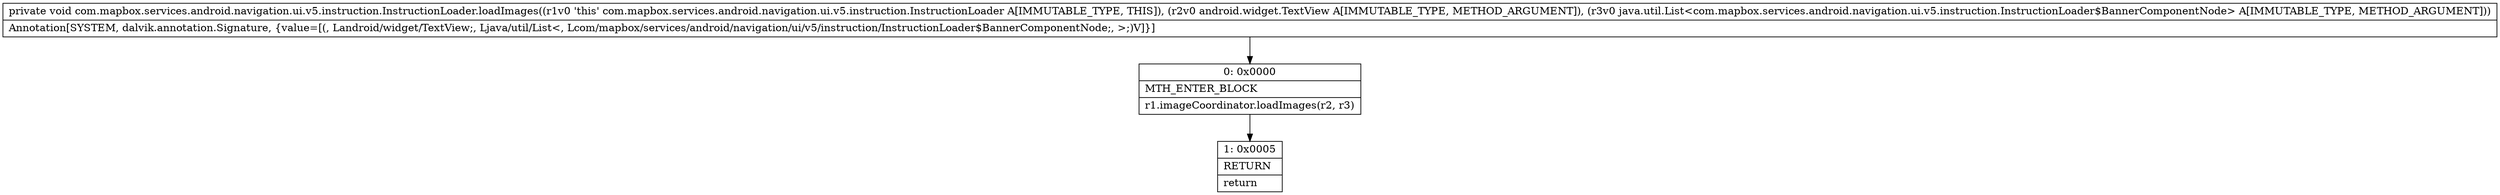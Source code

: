 digraph "CFG forcom.mapbox.services.android.navigation.ui.v5.instruction.InstructionLoader.loadImages(Landroid\/widget\/TextView;Ljava\/util\/List;)V" {
Node_0 [shape=record,label="{0\:\ 0x0000|MTH_ENTER_BLOCK\l|r1.imageCoordinator.loadImages(r2, r3)\l}"];
Node_1 [shape=record,label="{1\:\ 0x0005|RETURN\l|return\l}"];
MethodNode[shape=record,label="{private void com.mapbox.services.android.navigation.ui.v5.instruction.InstructionLoader.loadImages((r1v0 'this' com.mapbox.services.android.navigation.ui.v5.instruction.InstructionLoader A[IMMUTABLE_TYPE, THIS]), (r2v0 android.widget.TextView A[IMMUTABLE_TYPE, METHOD_ARGUMENT]), (r3v0 java.util.List\<com.mapbox.services.android.navigation.ui.v5.instruction.InstructionLoader$BannerComponentNode\> A[IMMUTABLE_TYPE, METHOD_ARGUMENT]))  | Annotation[SYSTEM, dalvik.annotation.Signature, \{value=[(, Landroid\/widget\/TextView;, Ljava\/util\/List\<, Lcom\/mapbox\/services\/android\/navigation\/ui\/v5\/instruction\/InstructionLoader$BannerComponentNode;, \>;)V]\}]\l}"];
MethodNode -> Node_0;
Node_0 -> Node_1;
}


